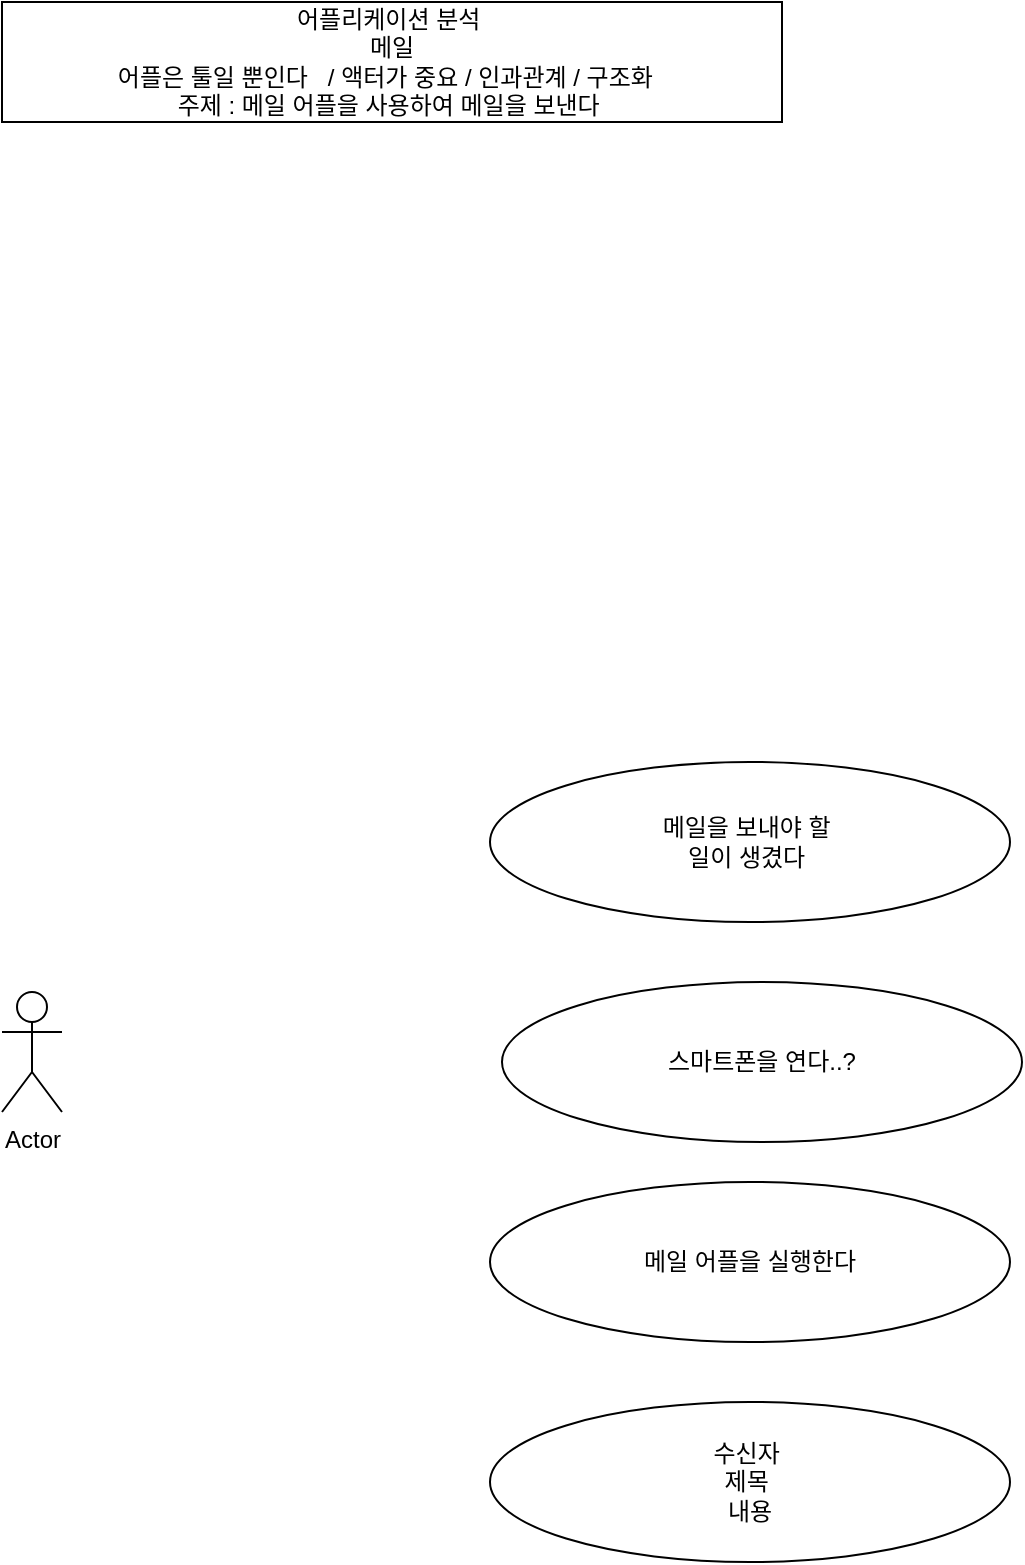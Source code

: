 <mxfile version="21.8.0" type="github">
  <diagram name="페이지-1" id="xmTBzVtpNkQksvbnsbZ5">
    <mxGraphModel dx="2074" dy="1110" grid="1" gridSize="10" guides="1" tooltips="1" connect="1" arrows="1" fold="1" page="1" pageScale="1" pageWidth="827" pageHeight="1169" math="0" shadow="0">
      <root>
        <mxCell id="0" />
        <mxCell id="1" parent="0" />
        <mxCell id="mH2rhqGKQyN5SWyq2DwY-1" value="어플리케이션 분석&amp;nbsp;&lt;br&gt;메일&lt;br&gt;어플은 툴일 뿐인다&amp;nbsp; &amp;nbsp;/ 액터가 중요 / 인과관계 / 구조화&amp;nbsp;&amp;nbsp;&lt;br&gt;주제 : 메일 어플을 사용하여 메일을 보낸다&amp;nbsp;" style="rounded=0;whiteSpace=wrap;html=1;" vertex="1" parent="1">
          <mxGeometry x="40" y="60" width="390" height="60" as="geometry" />
        </mxCell>
        <mxCell id="mH2rhqGKQyN5SWyq2DwY-2" value="Actor" style="shape=umlActor;verticalLabelPosition=bottom;verticalAlign=top;html=1;outlineConnect=0;" vertex="1" parent="1">
          <mxGeometry x="40" y="555" width="30" height="60" as="geometry" />
        </mxCell>
        <mxCell id="mH2rhqGKQyN5SWyq2DwY-3" value="메일을 보내야 할&amp;nbsp;&lt;br&gt;일이 생겼다&amp;nbsp;" style="ellipse;whiteSpace=wrap;html=1;" vertex="1" parent="1">
          <mxGeometry x="284" y="440" width="260" height="80" as="geometry" />
        </mxCell>
        <mxCell id="mH2rhqGKQyN5SWyq2DwY-4" value="스마트폰을 연다..?" style="ellipse;whiteSpace=wrap;html=1;" vertex="1" parent="1">
          <mxGeometry x="290" y="550" width="260" height="80" as="geometry" />
        </mxCell>
        <mxCell id="mH2rhqGKQyN5SWyq2DwY-5" value="메일 어플을 실행한다" style="ellipse;whiteSpace=wrap;html=1;" vertex="1" parent="1">
          <mxGeometry x="284" y="650" width="260" height="80" as="geometry" />
        </mxCell>
        <mxCell id="mH2rhqGKQyN5SWyq2DwY-6" value="수신자&amp;nbsp;&lt;br&gt;제목&amp;nbsp;&lt;br&gt;내용&lt;br&gt;" style="ellipse;whiteSpace=wrap;html=1;" vertex="1" parent="1">
          <mxGeometry x="284" y="760" width="260" height="80" as="geometry" />
        </mxCell>
      </root>
    </mxGraphModel>
  </diagram>
</mxfile>
